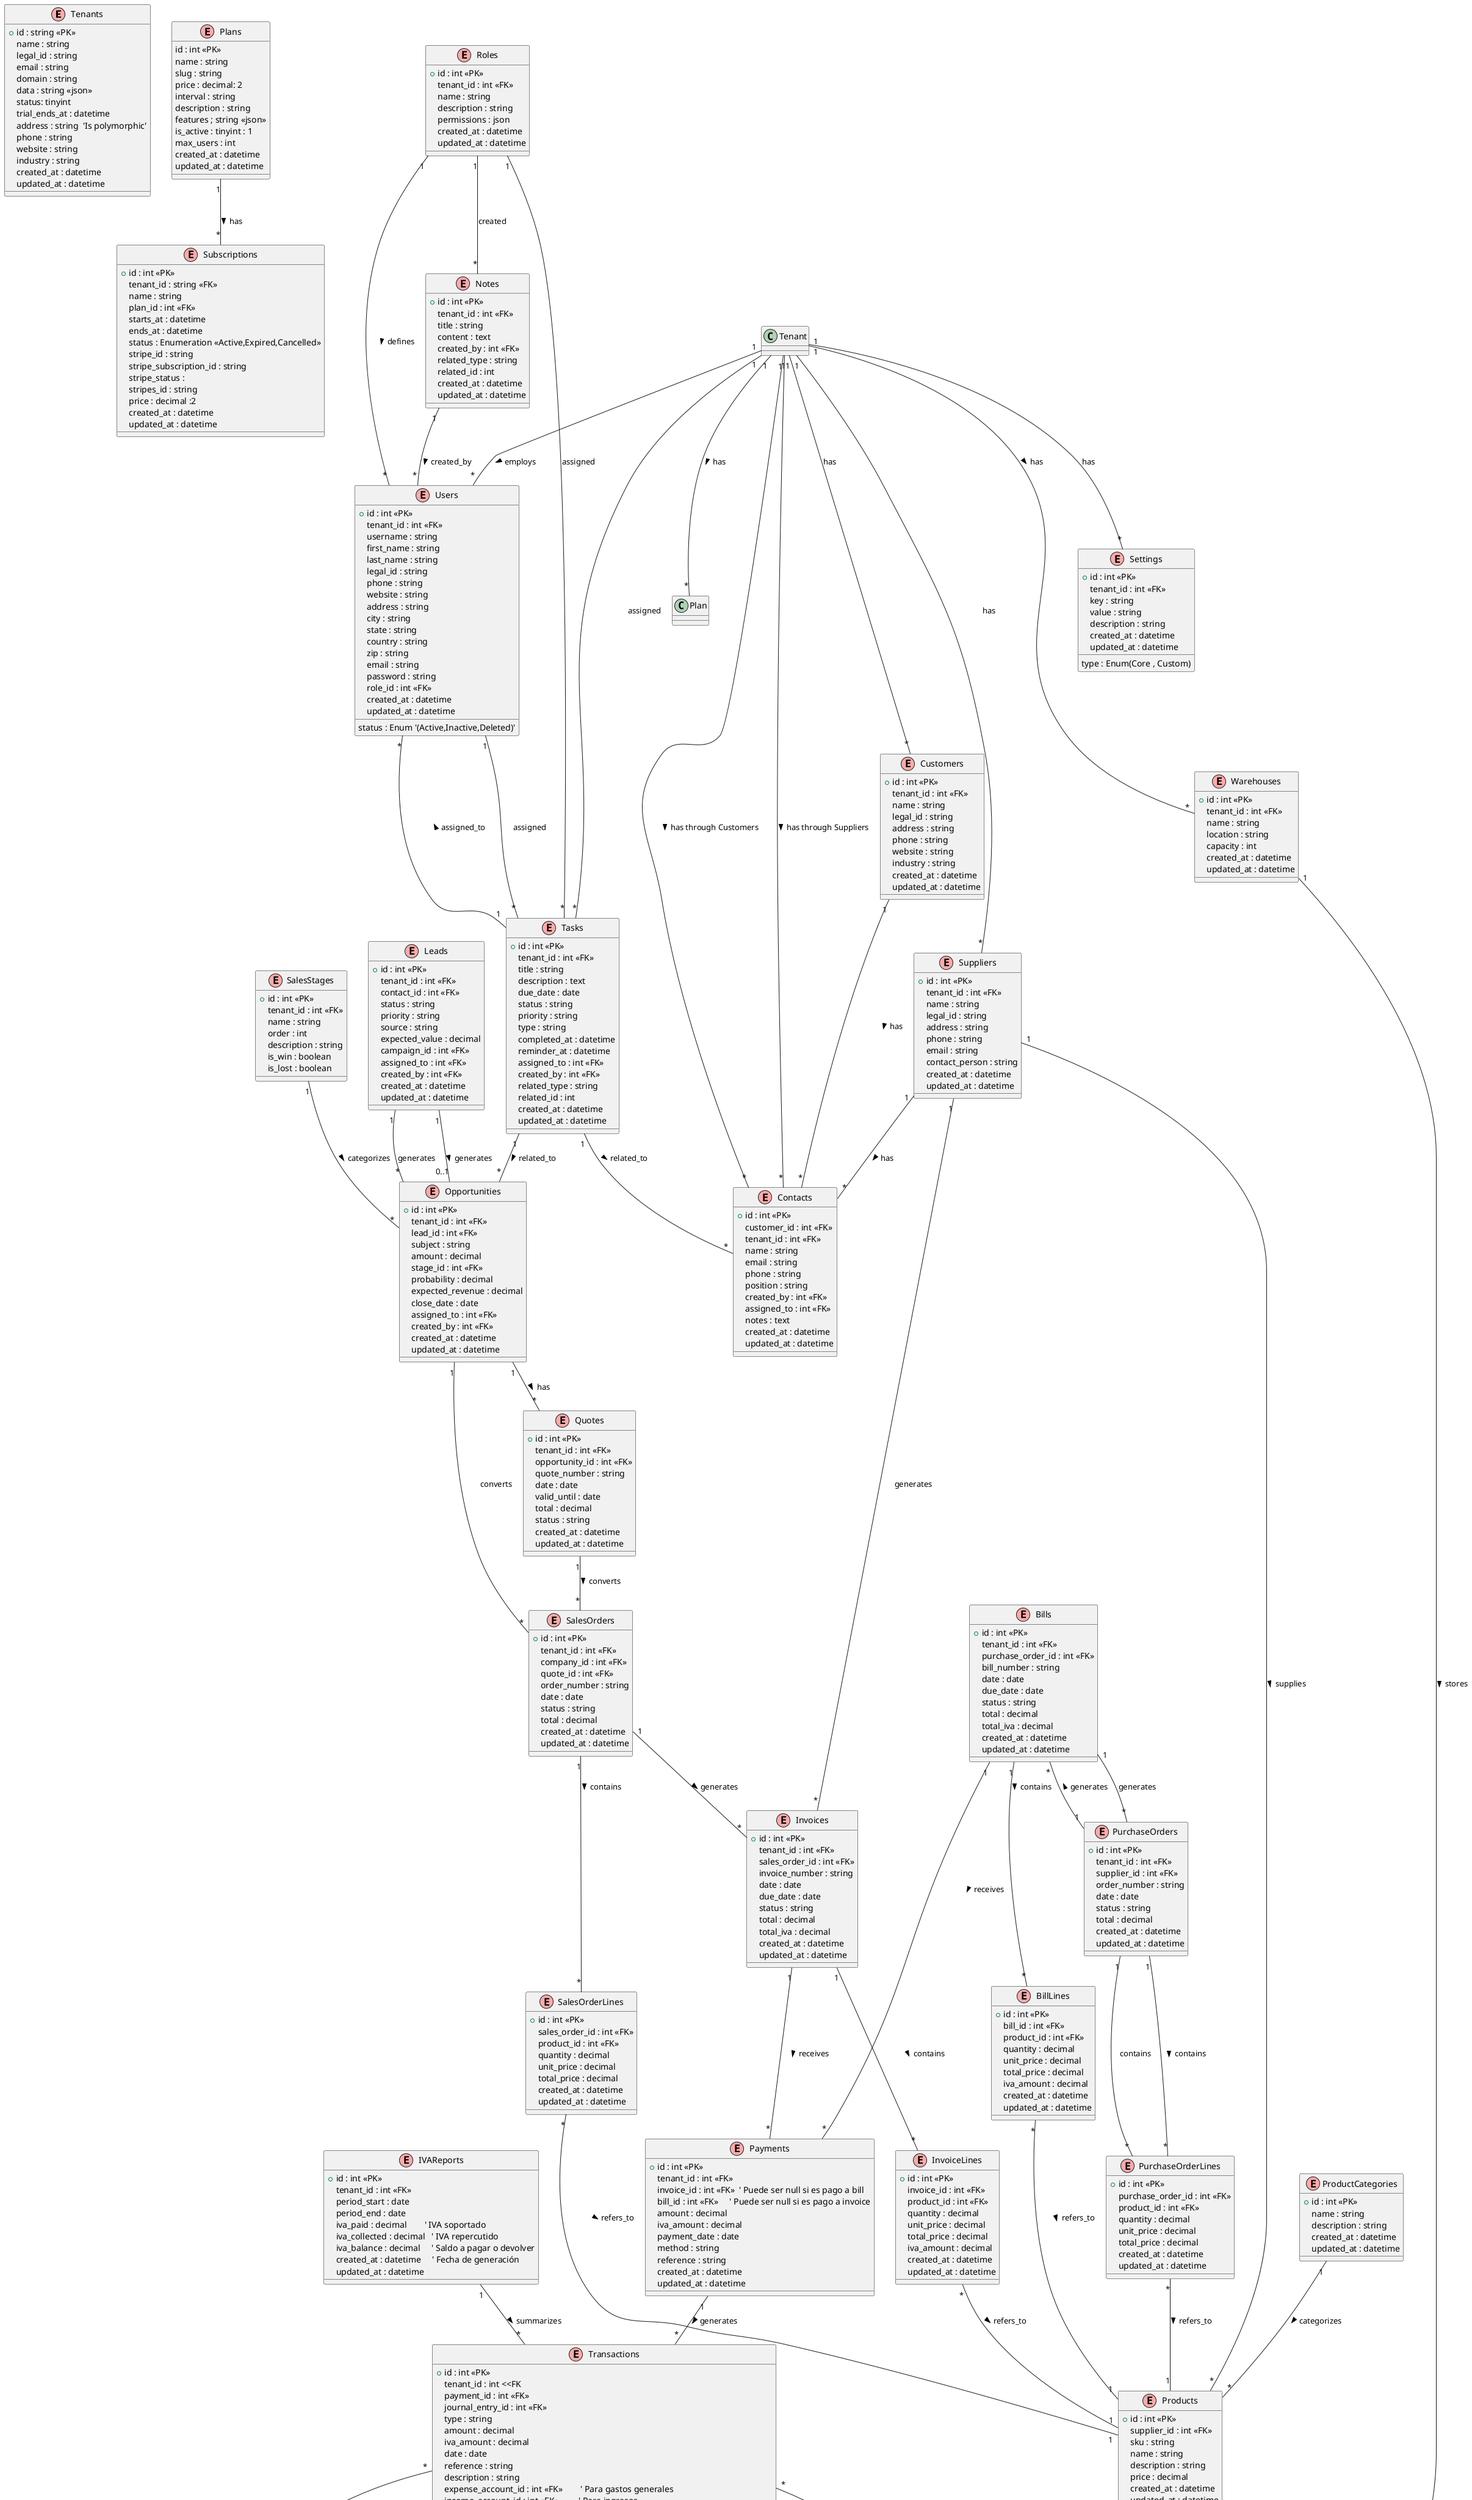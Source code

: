 @startuml
!define entity(x) class x << (E,#FFAAAA) >>

entity(Tenants) {
  +id : string <<PK>>
  name : string
  legal_id : string
  email : string
  domain : string
  data : string <<json>>
  status: tinyint 
  trial_ends_at : datetime
  address : string  'Is polymorphic'
  phone : string
  website : string
  industry : string
  created_at : datetime
  updated_at : datetime
}
entity(Plans) {
  id : int <<PK>>
  name : string
  slug : string
  price : decimal: 2 
  interval : string
  description : string
  features ; string <<json>>
  is_active : tinyint : 1
  max_users : int
  created_at : datetime
  updated_at : datetime
}
entity(Subscriptions) {
  +id : int <<PK>>
  tenant_id : string <<FK>>
  name : string
  plan_id : int <<FK>>
  starts_at : datetime
  ends_at : datetime
  status : Enumeration <<Active,Expired,Cancelled>> 
  stripe_id : string
  stripe_subscription_id : string
  stripe_status : 
  stripes_id : string
  price : decimal :2
  created_at : datetime
  updated_at : datetime
}

entity(Warehouses) {
  +id : int <<PK>>
  tenant_id : int <<FK>>
  name : string
  location : string
  capacity : int
  created_at : datetime
  updated_at : datetime
}

entity(Users) {
  +id : int <<PK>>
  tenant_id : int <<FK>>
  username : string
  first_name : string
  last_name : string
  legal_id : string
  phone : string
  website : string
  address : string
  city : string
  state : string
  country : string
  zip : string
  email : string
  password : string
  role_id : int <<FK>>
  status : Enum '(Active,Inactive,Deleted)'
  created_at : datetime
  updated_at : datetime
}

entity(Roles) {
  +id : int <<PK>>
  tenant_id : int <<FK>>
  name : string
  description : string
  permissions : json
  created_at : datetime
  updated_at : datetime
}

entity(Customers) {
  +id : int <<PK>>
  tenant_id : int <<FK>> 
  name : string
  legal_id : string
  address : string
  phone : string
  website : string
  industry : string
  created_at : datetime
  updated_at : datetime
}

entity(Suppliers) {
  +id : int <<PK>>
  tenant_id : int <<FK>>
  name : string
  legal_id : string
  address : string
  phone : string
  email : string
  contact_person : string
  created_at : datetime
  updated_at : datetime
}

entity(Contacts) {
  +id : int <<PK>>
  customer_id : int <<FK>>
  tenant_id : int <<FK>>
  name : string
  email : string
  phone : string
  position : string
  created_by : int <<FK>>
  assigned_to : int <<FK>>
  notes : text
  created_at : datetime
  updated_at : datetime
}

entity(ProductCategories) {
  +id : int <<PK>>
  name : string
  description : string
  created_at : datetime
  updated_at : datetime
}

entity(Products) {
  +id : int <<PK>>
  supplier_id : int <<FK>>
  sku : string
  name : string
  description : string
  price : decimal
  created_at : datetime
  updated_at : datetime
}

entity(ProductFeatures) {
  +id : int <<PK>>
  product_id : int <<FK>>
  feature_name : string
  feature_value : string
  created_at : datetime
  updated_at : datetime
}

entity(Inventory) {
  +id : int <<PK>>
  warehouse_id : int <<FK>>
  product_id : int <<FK>>
  quantity_available : int
  minimum_stock_level : int
  maximum_stock_level : int
  reorder_point : int
  created_at : datetime
  updated_at : datetime
}

entity(Leads) {
  +id : int <<PK>>
  tenant_id : int <<FK>>
  contact_id : int <<FK>>
  status : string
  priority : string
  source : string
  expected_value : decimal
  campaign_id : int <<FK>>
  assigned_to : int <<FK>>
  created_by : int <<FK>>
  created_at : datetime
  updated_at : datetime
}

entity(SalesStages) {
  +id : int <<PK>>
  tenant_id : int <<FK>>
  name : string
  order : int
  description : string
  is_win : boolean
  is_lost : boolean
}

entity(Opportunities) {
  +id : int <<PK>>
  tenant_id : int <<FK>>
  lead_id : int <<FK>>
  subject : string
  amount : decimal
  stage_id : int <<FK>>
  probability : decimal
  expected_revenue : decimal
  close_date : date
  assigned_to : int <<FK>>
  created_by : int <<FK>>
  created_at : datetime
  updated_at : datetime
}

entity(Quotes) {
  +id : int <<PK>>
  tenant_id : int <<FK>>
  opportunity_id : int <<FK>>
  quote_number : string
  date : date
  valid_until : date
  total : decimal
  status : string
  created_at : datetime
  updated_at : datetime
}

entity(SalesOrders) {
  +id : int <<PK>>
  tenant_id : int <<FK>>
  company_id : int <<FK>>
  quote_id : int <<FK>>
  order_number : string
  date : date
  status : string
  total : decimal
  created_at : datetime
  updated_at : datetime
}

entity(SalesOrderLines) {
  +id : int <<PK>>
  sales_order_id : int <<FK>>
  product_id : int <<FK>>
  quantity : decimal
  unit_price : decimal
  total_price : decimal
  created_at : datetime
  updated_at : datetime
}

entity(PurchaseOrders) {
  +id : int <<PK>>
  tenant_id : int <<FK>>
  supplier_id : int <<FK>>
  order_number : string
  date : date
  status : string
  total : decimal
  created_at : datetime
  updated_at : datetime
}

entity(PurchaseOrderLines) {
  +id : int <<PK>>
  purchase_order_id : int <<FK>>
  product_id : int <<FK>>
  quantity : decimal
  unit_price : decimal
  total_price : decimal
  created_at : datetime
  updated_at : datetime
}

entity(Invoices) {
  +id : int <<PK>>
  tenant_id : int <<FK>>
  sales_order_id : int <<FK>>
  invoice_number : string
  date : date
  due_date : date
  status : string
  total : decimal
  total_iva : decimal
  created_at : datetime
  updated_at : datetime
}

entity(InvoiceLines) {
  +id : int <<PK>>
  invoice_id : int <<FK>>
  product_id : int <<FK>>
  quantity : decimal
  unit_price : decimal
  total_price : decimal
  iva_amount : decimal
  created_at : datetime
  updated_at : datetime
}

entity(Bills) {
  +id : int <<PK>>
  tenant_id : int <<FK>>
  purchase_order_id : int <<FK>>
  bill_number : string
  date : date
  due_date : date
  status : string
  total : decimal
  total_iva : decimal
  created_at : datetime
  updated_at : datetime
}

entity(BillLines) {
  +id : int <<PK>>
  bill_id : int <<FK>>
  product_id : int <<FK>>
  quantity : decimal
  unit_price : decimal
  total_price : decimal
  iva_amount : decimal
  created_at : datetime
  updated_at : datetime
}

entity(Payments) {
  +id : int <<PK>>
  tenant_id : int <<FK>>
  invoice_id : int <<FK>>  ' Puede ser null si es pago a bill
  bill_id : int <<FK>>     ' Puede ser null si es pago a invoice
  amount : decimal
  iva_amount : decimal
  payment_date : date
  method : string
  reference : string
  created_at : datetime
  updated_at : datetime
}

entity(ExpenseAccounts) {
  +id : int <<PK>>
  tenant_id : int <<FK>>
  name : string
  description : string
  created_at : datetime
  updated_at : datetime
}

entity(IncomeAccounts) {
  +id : int <<PK>>
  tenant_id : int <<FK>>
  name : string
  description : string
  created_at : datetime
  updated_at : datetime
}

entity(SalesExpenseAccounts) {
  +id : int <<PK>>
  tenant_id : int <<FK>>
  name : string
  description : string
  created_at : datetime
  updated_at : datetime
}

entity(Transactions) {
  +id : int <<PK>>
  tenant_id : int <<FK
  payment_id : int <<FK>>
  journal_entry_id : int <<FK>>
  type : string
  amount : decimal
  iva_amount : decimal
  date : date
  reference : string
  description : string
  expense_account_id : int <<FK>>        ' Para gastos generales
  income_account_id : int <<FK>>         ' Para ingresos
  sales_expense_account_id : int <<FK>>  ' Para gastos de ventas
  iva_account_id : int <<FK>>             ' Cuenta contable para IVA (soportado o repercutido)
  created_at : datetime
  updated_at : datetime
}

entity(IVAReports) {
  +id : int <<PK>>
  tenant_id : int <<FK>>
  period_start : date
  period_end : date
  iva_paid : decimal        ' IVA soportado
  iva_collected : decimal   ' IVA repercutido
  iva_balance : decimal     ' Saldo a pagar o devolver
  created_at : datetime     ' Fecha de generación
  updated_at : datetime
}

entity(JournalEntries) {
  +id : int <<PK>>
  tenant_id : int <<FK>>
  period_start : 
  date : date
  description : string
  reference : string
  created_at : datetime
  updated_at : datetime
}

entity(JournalLines) {
  +id : int <<PK>>
  tenant_id : int <<FK>>
  journal_entry_id : int <<FK>>
  account : string
  debit : decimal
  credit : decimal
  description : string
}

entity(Settings) {
  +id : int <<PK>>
  tenant_id : int <<FK>>
  key : string
  value : string
  type : Enum(Core , Custom)
  description : string
  created_at : datetime
  updated_at : datetime
}

entity(Tasks) {
  +id : int <<PK>>
  tenant_id : int <<FK>>
  title : string
  description : text
  due_date : date
  status : string
  priority : string
  type : string
  completed_at : datetime
  reminder_at : datetime
  assigned_to : int <<FK>>
  created_by : int <<FK>>
  related_type : string
  related_id : int
  created_at : datetime
  updated_at : datetime
}

entity(Notes) {
  +id : int <<PK>>
  tenant_id : int <<FK>>
  title : string
  content : text
  created_by : int <<FK>>
  related_type : string
  related_id : int
  created_at : datetime
  updated_at : datetime
}

' Relaciones principales
Tenant "1" -- "*" Plan : has >
Tenant "1" -- "*" Contacts : has through Customers >
Tenant "1" -- "*" Contacts : has through Suppliers >
Tenant "1" -- "*" Warehouses : has >
Tenant "1" -- "*" Users : employs >
Tenant "1" -- "*" Tasks : assigned
Tenant "1" -- "*" Suppliers : has
Tenant "1" -- "*" Customers : has
Tenant "1" -- "*" Settings : has

' Relaciones secundarias
Plans "1" -- "*" Subscriptions : has >
Users "1" -- "*" Tasks : assigned
Roles "1" -- "*" Users : defines >
Roles "1" -- "*" Tasks : assigned
Roles "1" -- "*" Notes : created
Customers "1" -- "*" Contacts : has > 
Leads "1" -- "*" Opportunities : generates
Opportunities "1" -- "*" SalesOrders : converts
Suppliers "1" -- "*" Invoices : generates
Suppliers "1" -- "*" Contacts : has > 
Bills "1" -- "*" PurchaseOrders : generates
PurchaseOrders "1" -- "*" PurchaseOrderLines : contains
Suppliers "1" -- "*" Products : supplies >
Products "1" -- "*" ProductFeatures : has
ProductCategories "1" -- "*" Products : categorizes >
Warehouses "1" -- "*" Inventory : stores >
Products "1" -- "*" Inventory : stocked_in >
Products "1" -- "*" ProductFeatures : has >
Leads "1" -- "0..1" Opportunities : generates >
SalesStages "1" -- "*" Opportunities : categorizes >
Opportunities "1" -- "*" Quotes : has >
Quotes "1" -- "*" SalesOrders : converts >
SalesOrders "1" -- "*" SalesOrderLines : contains >
SalesOrderLines "*" -- "1" Products : refers_to >
PurchaseOrders "1" -- "*" PurchaseOrderLines : contains >
PurchaseOrderLines "*" -- "1" Products : refers_to >
SalesOrders "1" -- "*" Invoices : generates >
Invoices "1" -- "*" InvoiceLines : contains >
InvoiceLines "*" -- "1" Products : refers_to >
PurchaseOrders "1" -- "*" Bills : generates >
Bills "1" -- "*" BillLines : contains >
BillLines "*" -- "1" Products : refers_to >
Invoices "1" -- "*" Payments : receives >
Bills "1" -- "*" Payments : receives >
Payments "1" -- "*" Transactions : generates >
Transactions "*" -- "1" ExpenseAccounts : uses_expense_account >
Transactions "*" -- "1" IncomeAccounts : uses_income_account >
Transactions "*" -- "1" SalesExpenseAccounts : uses_sales_expense_account >
Transactions "*" -- "1" ExpenseAccounts : uses_iva_expense_account >
Transactions "*" -- "1" IncomeAccounts : uses_iva_income_account >
Transactions "*" -- "1" JournalEntries : belongs_to >
JournalEntries "1" -- "*" Transactions : contains >
JournalEntries "1" -- "*" JournalLines : contains >
IVAReports "1" -- "*" Transactions : summarizes >
Tasks "1" -- "*" Users : assigned_to >
Tasks "1" -- "*" Opportunities : related_to >
Tasks "1" -- "*" Contacts : related_to >
Notes "1" -- "*" Users : created_by >

@enduml
